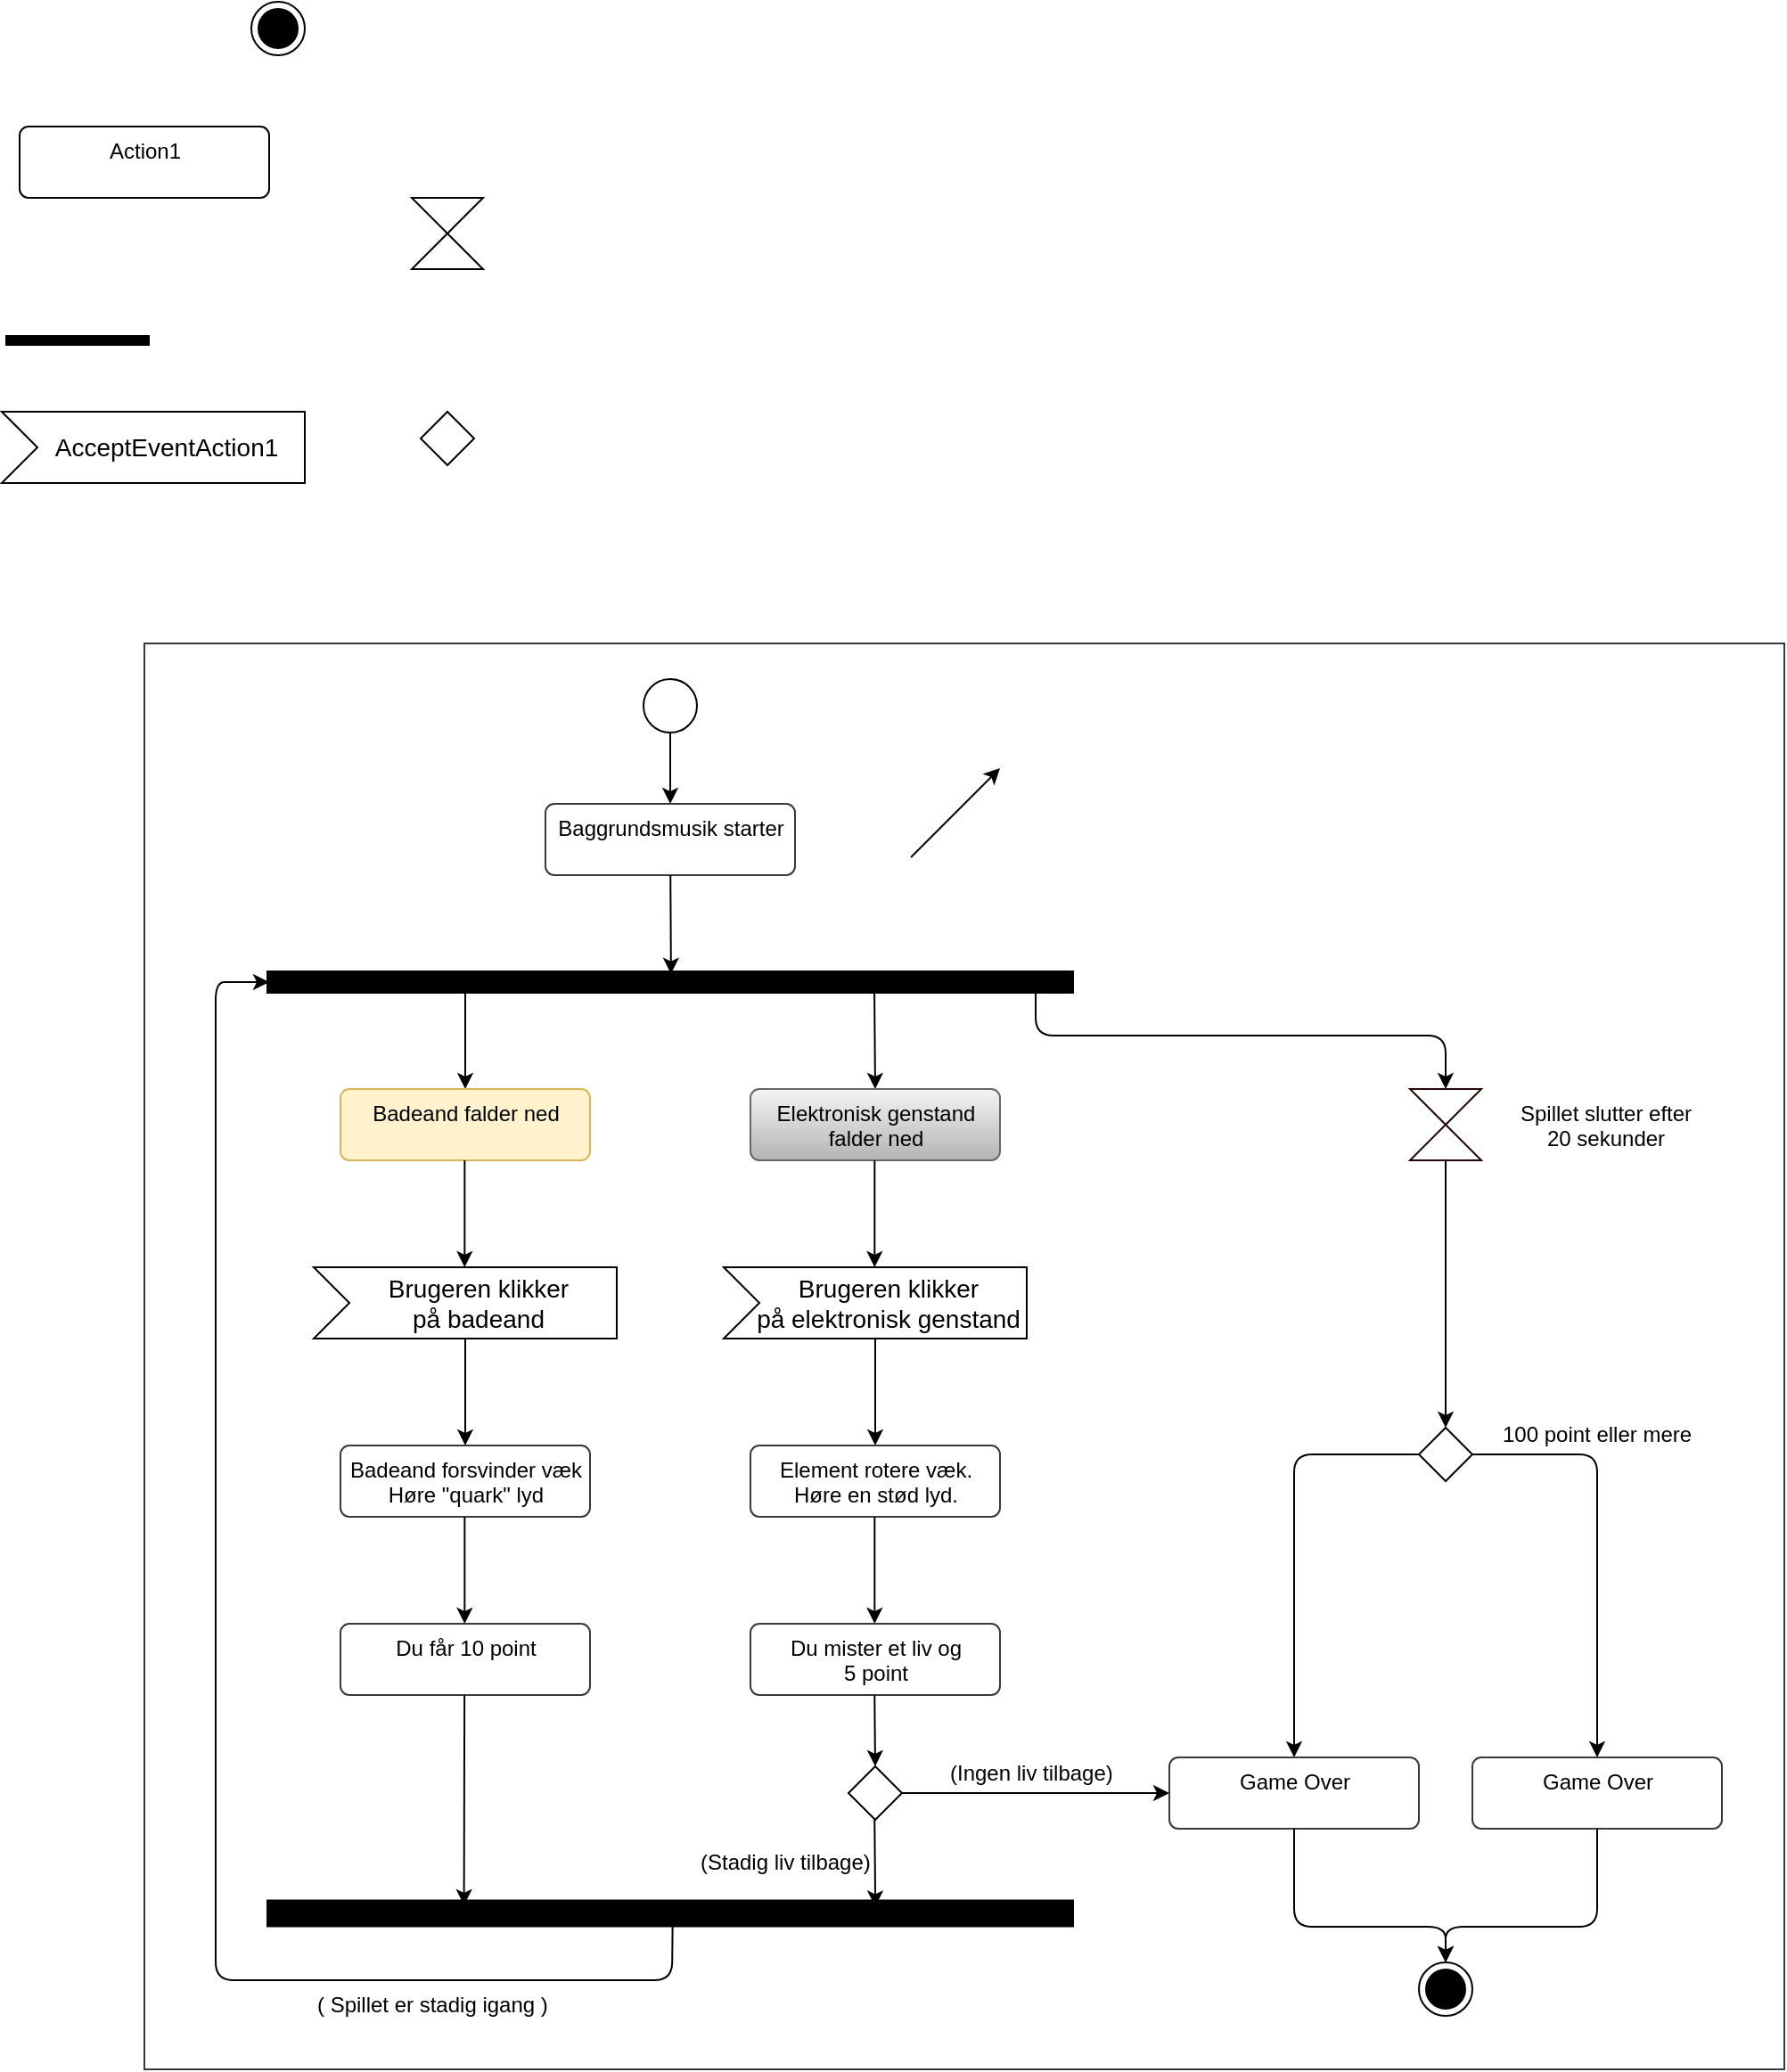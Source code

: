 <mxfile>
    <diagram id="ApjN4JI_ukS9rvS0hl_V" name="Page-1">
        <mxGraphModel dx="1564" dy="1454" grid="1" gridSize="10" guides="1" tooltips="1" connect="1" arrows="1" fold="1" page="1" pageScale="1" pageWidth="827" pageHeight="1169" math="0" shadow="0">
            <root>
                <mxCell id="0"/>
                <mxCell id="1" parent="0"/>
                <mxCell id="12" value="" style="rounded=0;whiteSpace=wrap;html=1;fillColor=#FFFFFF;strokeColor=#36393d;" vertex="1" parent="1">
                    <mxGeometry x="130" y="410" width="920" height="800" as="geometry"/>
                </mxCell>
                <mxCell id="2" value="" style="ellipse;" vertex="1" parent="1">
                    <mxGeometry x="410" y="430" width="30" height="30" as="geometry"/>
                </mxCell>
                <mxCell id="3" value="Action1" style="html=1;align=center;verticalAlign=top;rounded=1;absoluteArcSize=1;arcSize=10;dashed=0;" vertex="1" parent="1">
                    <mxGeometry x="60" y="120" width="140" height="40" as="geometry"/>
                </mxCell>
                <mxCell id="4" value="" style="ellipse;html=1;shape=endState;fillColor=strokeColor;" vertex="1" parent="1">
                    <mxGeometry x="190" y="50" width="30" height="30" as="geometry"/>
                </mxCell>
                <mxCell id="5" value="" style="html=1;points=[];perimeter=orthogonalPerimeter;fillColor=strokeColor;rotation=-90;" vertex="1" parent="1">
                    <mxGeometry x="90" y="200" width="5" height="80" as="geometry"/>
                </mxCell>
                <mxCell id="6" value="AcceptEventAction1" style="html=1;shape=mxgraph.infographic.ribbonSimple;notch1=20;notch2=0;align=center;verticalAlign=middle;fontSize=14;fontStyle=0;fillColor=#FFFFFF;flipH=0;spacingRight=0;spacingLeft=14;" vertex="1" parent="1">
                    <mxGeometry x="50" y="280" width="170" height="40" as="geometry"/>
                </mxCell>
                <mxCell id="7" value="" style="shape=collate;whiteSpace=wrap;html=1;" vertex="1" parent="1">
                    <mxGeometry x="280" y="160" width="40" height="40" as="geometry"/>
                </mxCell>
                <mxCell id="8" value="" style="rhombus;" vertex="1" parent="1">
                    <mxGeometry x="285" y="280" width="30" height="30" as="geometry"/>
                </mxCell>
                <mxCell id="14" value="" style="endArrow=classic;html=1;" edge="1" parent="1">
                    <mxGeometry width="50" height="50" relative="1" as="geometry">
                        <mxPoint x="560" y="530" as="sourcePoint"/>
                        <mxPoint x="610" y="480" as="targetPoint"/>
                    </mxGeometry>
                </mxCell>
                <mxCell id="17" value="" style="endArrow=classic;html=1;strokeColor=#000000;" edge="1" parent="1" source="2" target="18">
                    <mxGeometry width="50" height="50" relative="1" as="geometry">
                        <mxPoint x="430" y="480" as="sourcePoint"/>
                        <mxPoint x="480" y="430" as="targetPoint"/>
                    </mxGeometry>
                </mxCell>
                <mxCell id="18" value="&lt;font color=&quot;#000000&quot;&gt;Baggrundsmusik starter&lt;/font&gt;" style="html=1;align=center;verticalAlign=top;rounded=1;absoluteArcSize=1;arcSize=10;dashed=0;fillColor=#FFFFFF;strokeColor=#36393d;" vertex="1" parent="1">
                    <mxGeometry x="355" y="500" width="140" height="40" as="geometry"/>
                </mxCell>
                <mxCell id="26" value="" style="html=1;points=[];perimeter=orthogonalPerimeter;rotation=-90;strokeWidth=8;fillColor=#000000;strokeColor=#000000;" vertex="1" parent="1">
                    <mxGeometry x="422.5" y="377.5" width="5" height="445" as="geometry"/>
                </mxCell>
                <mxCell id="28" value="" style="endArrow=classic;html=1;strokeColor=#000000;entryX=1.43;entryY=0.501;entryDx=0;entryDy=0;entryPerimeter=0;" edge="1" parent="1" source="18" target="26">
                    <mxGeometry width="50" height="50" relative="1" as="geometry">
                        <mxPoint x="435" y="470" as="sourcePoint"/>
                        <mxPoint x="435" y="510" as="targetPoint"/>
                    </mxGeometry>
                </mxCell>
                <mxCell id="29" value="" style="endArrow=classic;html=1;strokeColor=#000000;entryX=0.5;entryY=0;entryDx=0;entryDy=0;" edge="1" parent="1" target="33">
                    <mxGeometry width="50" height="50" relative="1" as="geometry">
                        <mxPoint x="309.998" y="600" as="sourcePoint"/>
                        <mxPoint x="310.325" y="655.35" as="targetPoint"/>
                    </mxGeometry>
                </mxCell>
                <mxCell id="30" value="" style="endArrow=classic;html=1;strokeColor=#000000;" edge="1" parent="1">
                    <mxGeometry width="50" height="50" relative="1" as="geometry">
                        <mxPoint x="539.478" y="600" as="sourcePoint"/>
                        <mxPoint x="540" y="660" as="targetPoint"/>
                    </mxGeometry>
                </mxCell>
                <mxCell id="33" value="&lt;font color=&quot;#000000&quot;&gt;Badeand falder ned&lt;/font&gt;" style="html=1;align=center;verticalAlign=top;rounded=1;absoluteArcSize=1;arcSize=10;dashed=0;fillColor=#fff2cc;strokeColor=#d6b656;" vertex="1" parent="1">
                    <mxGeometry x="240" y="660" width="140" height="40" as="geometry"/>
                </mxCell>
                <mxCell id="34" value="&lt;font color=&quot;#000000&quot;&gt;Elektronisk genstand &lt;br&gt;falder ned&lt;/font&gt;" style="html=1;align=center;verticalAlign=top;rounded=1;absoluteArcSize=1;arcSize=10;dashed=0;fillColor=#f5f5f5;strokeColor=#666666;gradientColor=#b3b3b3;" vertex="1" parent="1">
                    <mxGeometry x="470" y="660" width="140" height="40" as="geometry"/>
                </mxCell>
                <mxCell id="35" value="" style="endArrow=classic;html=1;strokeColor=#000000;entryX=0.5;entryY=0;entryDx=0;entryDy=0;" edge="1" parent="1">
                    <mxGeometry width="50" height="50" relative="1" as="geometry">
                        <mxPoint x="309.668" y="700" as="sourcePoint"/>
                        <mxPoint x="309.67" y="760" as="targetPoint"/>
                    </mxGeometry>
                </mxCell>
                <mxCell id="36" value="" style="endArrow=classic;html=1;strokeColor=#000000;entryX=0.5;entryY=0;entryDx=0;entryDy=0;" edge="1" parent="1">
                    <mxGeometry width="50" height="50" relative="1" as="geometry">
                        <mxPoint x="539.668" y="700" as="sourcePoint"/>
                        <mxPoint x="539.67" y="760" as="targetPoint"/>
                    </mxGeometry>
                </mxCell>
                <mxCell id="37" value="" style="endArrow=classic;html=1;strokeColor=#000000;entryX=0.5;entryY=0;entryDx=0;entryDy=0;" edge="1" parent="1" target="38">
                    <mxGeometry width="50" height="50" relative="1" as="geometry">
                        <mxPoint x="309.998" y="800" as="sourcePoint"/>
                        <mxPoint x="310.325" y="855.35" as="targetPoint"/>
                    </mxGeometry>
                </mxCell>
                <mxCell id="38" value="&lt;font color=&quot;#000000&quot;&gt;Badeand forsvinder væk&lt;br&gt;Høre &quot;quark&quot; lyd&lt;br&gt;&lt;/font&gt;" style="html=1;align=center;verticalAlign=top;rounded=1;absoluteArcSize=1;arcSize=10;dashed=0;fillColor=#FFFFFF;strokeColor=#36393d;" vertex="1" parent="1">
                    <mxGeometry x="240" y="860" width="140" height="40" as="geometry"/>
                </mxCell>
                <mxCell id="39" value="" style="endArrow=classic;html=1;strokeColor=#000000;entryX=0.5;entryY=0;entryDx=0;entryDy=0;" edge="1" parent="1">
                    <mxGeometry width="50" height="50" relative="1" as="geometry">
                        <mxPoint x="309.668" y="900" as="sourcePoint"/>
                        <mxPoint x="309.67" y="960" as="targetPoint"/>
                    </mxGeometry>
                </mxCell>
                <mxCell id="40" value="&lt;font color=&quot;#000000&quot;&gt;Brugeren klikker &lt;br&gt;på badeand&lt;/font&gt;" style="html=1;shape=mxgraph.infographic.ribbonSimple;notch1=20;notch2=0;align=center;verticalAlign=middle;fontSize=14;fontStyle=0;flipH=0;spacingRight=0;spacingLeft=14;fillColor=#FFFFFF;strokeColor=#000000;" vertex="1" parent="1">
                    <mxGeometry x="225" y="760" width="170" height="40" as="geometry"/>
                </mxCell>
                <mxCell id="41" value="&lt;font color=&quot;#000000&quot;&gt;Du får 10 point&lt;br&gt;&lt;/font&gt;" style="html=1;align=center;verticalAlign=top;rounded=1;absoluteArcSize=1;arcSize=10;dashed=0;fillColor=#FFFFFF;strokeColor=#36393d;" vertex="1" parent="1">
                    <mxGeometry x="240" y="960" width="140" height="40" as="geometry"/>
                </mxCell>
                <mxCell id="42" value="" style="html=1;points=[];perimeter=orthogonalPerimeter;rotation=-90;strokeWidth=8;fillColor=#000000;strokeColor=#000000;" vertex="1" parent="1">
                    <mxGeometry x="421.25" y="900" width="7.5" height="445" as="geometry"/>
                </mxCell>
                <mxCell id="43" value="" style="endArrow=classic;html=1;strokeColor=#000000;entryX=1.1;entryY=0.24;entryDx=0;entryDy=0;entryPerimeter=0;" edge="1" parent="1" target="42">
                    <mxGeometry width="50" height="50" relative="1" as="geometry">
                        <mxPoint x="309.568" y="1000" as="sourcePoint"/>
                        <mxPoint x="310.09" y="1060" as="targetPoint"/>
                    </mxGeometry>
                </mxCell>
                <mxCell id="47" value="" style="endArrow=classic;html=1;strokeColor=#000000;exitX=-0.125;exitY=0.503;exitDx=0;exitDy=0;exitPerimeter=0;" edge="1" parent="1" source="42">
                    <mxGeometry width="50" height="50" relative="1" as="geometry">
                        <mxPoint x="319.568" y="1010" as="sourcePoint"/>
                        <mxPoint x="200" y="600" as="targetPoint"/>
                        <Array as="points">
                            <mxPoint x="426" y="1160"/>
                            <mxPoint x="170" y="1160"/>
                            <mxPoint x="170" y="600"/>
                            <mxPoint x="180" y="600"/>
                        </Array>
                    </mxGeometry>
                </mxCell>
                <mxCell id="48" value="&lt;span style=&quot;color: rgb(0, 0, 0); font-family: Helvetica; font-size: 12px; font-style: normal; font-variant-ligatures: normal; font-variant-caps: normal; font-weight: 400; letter-spacing: normal; orphans: 2; text-align: center; text-indent: 0px; text-transform: none; widows: 2; word-spacing: 0px; -webkit-text-stroke-width: 0px; background-color: rgb(255, 255, 255); text-decoration-thickness: initial; text-decoration-style: initial; text-decoration-color: initial; float: none; display: inline !important;&quot;&gt;( Spillet er stadig igang )&lt;/span&gt;" style="text;whiteSpace=wrap;html=1;fontColor=#000000;" vertex="1" parent="1">
                    <mxGeometry x="225" y="1160" width="150" height="40" as="geometry"/>
                </mxCell>
                <mxCell id="50" value="" style="endArrow=classic;html=1;strokeColor=#000000;entryX=0.5;entryY=0;entryDx=0;entryDy=0;" edge="1" parent="1" target="51">
                    <mxGeometry width="50" height="50" relative="1" as="geometry">
                        <mxPoint x="539.998" y="800" as="sourcePoint"/>
                        <mxPoint x="540.325" y="855.35" as="targetPoint"/>
                    </mxGeometry>
                </mxCell>
                <mxCell id="51" value="&lt;font color=&quot;#000000&quot;&gt;Element rotere væk.&lt;br&gt;Høre en stød lyd.&lt;br&gt;&lt;/font&gt;" style="html=1;align=center;verticalAlign=top;rounded=1;absoluteArcSize=1;arcSize=10;dashed=0;fillColor=#FFFFFF;strokeColor=#36393d;" vertex="1" parent="1">
                    <mxGeometry x="470" y="860" width="140" height="40" as="geometry"/>
                </mxCell>
                <mxCell id="52" value="" style="endArrow=classic;html=1;strokeColor=#000000;entryX=0.5;entryY=0;entryDx=0;entryDy=0;" edge="1" parent="1">
                    <mxGeometry width="50" height="50" relative="1" as="geometry">
                        <mxPoint x="539.668" y="900" as="sourcePoint"/>
                        <mxPoint x="539.67" y="960" as="targetPoint"/>
                    </mxGeometry>
                </mxCell>
                <mxCell id="53" value="&lt;font color=&quot;#000000&quot;&gt;Brugeren klikker &lt;br&gt;på elektronisk genstand&lt;/font&gt;" style="html=1;shape=mxgraph.infographic.ribbonSimple;notch1=20;notch2=0;align=center;verticalAlign=middle;fontSize=14;fontStyle=0;flipH=0;spacingRight=0;spacingLeft=14;fillColor=#FFFFFF;strokeColor=#000000;" vertex="1" parent="1">
                    <mxGeometry x="455" y="760" width="170" height="40" as="geometry"/>
                </mxCell>
                <mxCell id="54" value="&lt;font color=&quot;#000000&quot;&gt;Du mister et liv og &lt;br&gt;5 point&lt;br&gt;&lt;/font&gt;" style="html=1;align=center;verticalAlign=top;rounded=1;absoluteArcSize=1;arcSize=10;dashed=0;fillColor=#FFFFFF;strokeColor=#36393d;" vertex="1" parent="1">
                    <mxGeometry x="470" y="960" width="140" height="40" as="geometry"/>
                </mxCell>
                <mxCell id="60" value="" style="rhombus;strokeColor=#000000;fillColor=#FFFFFF;" vertex="1" parent="1">
                    <mxGeometry x="525" y="1040" width="30" height="30" as="geometry"/>
                </mxCell>
                <mxCell id="62" value="" style="endArrow=classic;html=1;strokeColor=#000000;" edge="1" parent="1">
                    <mxGeometry width="50" height="50" relative="1" as="geometry">
                        <mxPoint x="539.628" y="1000" as="sourcePoint"/>
                        <mxPoint x="540" y="1040" as="targetPoint"/>
                    </mxGeometry>
                </mxCell>
                <mxCell id="63" value="" style="endArrow=classic;html=1;strokeColor=#000000;" edge="1" parent="1" target="42">
                    <mxGeometry width="50" height="50" relative="1" as="geometry">
                        <mxPoint x="539.628" y="1070" as="sourcePoint"/>
                        <mxPoint x="540" y="1110" as="targetPoint"/>
                        <Array as="points">
                            <mxPoint x="540" y="1110"/>
                        </Array>
                    </mxGeometry>
                </mxCell>
                <mxCell id="64" value="&lt;span style=&quot;color: rgb(0, 0, 0); font-family: Helvetica; font-size: 12px; font-style: normal; font-variant-ligatures: normal; font-variant-caps: normal; font-weight: 400; letter-spacing: normal; orphans: 2; text-align: center; text-indent: 0px; text-transform: none; widows: 2; word-spacing: 0px; -webkit-text-stroke-width: 0px; background-color: rgb(255, 255, 255); text-decoration-thickness: initial; text-decoration-style: initial; text-decoration-color: initial; float: none; display: inline !important;&quot;&gt;(Stadig&amp;nbsp;liv tilbage)&lt;/span&gt;" style="text;whiteSpace=wrap;html=1;fontColor=#000000;" vertex="1" parent="1">
                    <mxGeometry x="440" y="1080" width="150" height="40" as="geometry"/>
                </mxCell>
                <mxCell id="66" value="" style="shape=collate;whiteSpace=wrap;html=1;strokeColor=#230606;fillColor=#FFFFFF;" vertex="1" parent="1">
                    <mxGeometry x="840" y="660" width="40" height="40" as="geometry"/>
                </mxCell>
                <mxCell id="68" value="&lt;div style=&quot;text-align: center;&quot;&gt;&lt;span style=&quot;background-color: rgb(255, 255, 255);&quot;&gt;Spillet slutter efter &lt;br&gt;20 sekunder&lt;/span&gt;&lt;/div&gt;" style="text;whiteSpace=wrap;html=1;fontColor=#000000;" vertex="1" parent="1">
                    <mxGeometry x="900" y="660" width="110" height="40" as="geometry"/>
                </mxCell>
                <mxCell id="69" value="" style="endArrow=classic;html=1;strokeColor=#000000;" edge="1" parent="1">
                    <mxGeometry width="50" height="50" relative="1" as="geometry">
                        <mxPoint x="629.998" y="600" as="sourcePoint"/>
                        <mxPoint x="860" y="660" as="targetPoint"/>
                        <Array as="points">
                            <mxPoint x="630" y="630"/>
                            <mxPoint x="860" y="630"/>
                        </Array>
                    </mxGeometry>
                </mxCell>
                <mxCell id="71" value="" style="endArrow=classic;html=1;strokeColor=#000000;entryX=0.5;entryY=0;entryDx=0;entryDy=0;" edge="1" parent="1" target="72">
                    <mxGeometry width="50" height="50" relative="1" as="geometry">
                        <mxPoint x="859.998" y="700" as="sourcePoint"/>
                        <mxPoint x="1090" y="760" as="targetPoint"/>
                        <Array as="points">
                            <mxPoint x="860" y="730"/>
                            <mxPoint x="860" y="830"/>
                        </Array>
                    </mxGeometry>
                </mxCell>
                <mxCell id="72" value="" style="rhombus;strokeColor=#000000;fillColor=#FFFFFF;" vertex="1" parent="1">
                    <mxGeometry x="845" y="850" width="30" height="30" as="geometry"/>
                </mxCell>
                <mxCell id="73" value="" style="endArrow=classic;html=1;strokeColor=#000000;exitX=0;exitY=0.5;exitDx=0;exitDy=0;" edge="1" parent="1" source="72" target="74">
                    <mxGeometry width="50" height="50" relative="1" as="geometry">
                        <mxPoint x="799.998" y="870" as="sourcePoint"/>
                        <mxPoint x="800" y="1020" as="targetPoint"/>
                        <Array as="points">
                            <mxPoint x="775" y="865"/>
                        </Array>
                    </mxGeometry>
                </mxCell>
                <mxCell id="74" value="&lt;font color=&quot;#000000&quot;&gt;Game Over&lt;br&gt;&lt;/font&gt;" style="html=1;align=center;verticalAlign=top;rounded=1;absoluteArcSize=1;arcSize=10;dashed=0;fillColor=#FFFFFF;strokeColor=#36393d;" vertex="1" parent="1">
                    <mxGeometry x="705" y="1035" width="140" height="40" as="geometry"/>
                </mxCell>
                <mxCell id="75" value="" style="endArrow=classic;html=1;strokeColor=#000000;entryX=0;entryY=0.5;entryDx=0;entryDy=0;exitX=1;exitY=0.5;exitDx=0;exitDy=0;" edge="1" parent="1" source="60" target="74">
                    <mxGeometry width="50" height="50" relative="1" as="geometry">
                        <mxPoint x="554.998" y="1060" as="sourcePoint"/>
                        <mxPoint x="555.37" y="1100" as="targetPoint"/>
                    </mxGeometry>
                </mxCell>
                <mxCell id="76" value="" style="endArrow=classic;html=1;strokeColor=#000000;exitX=0.5;exitY=1;exitDx=0;exitDy=0;entryX=0.5;entryY=0;entryDx=0;entryDy=0;" edge="1" parent="1" source="74" target="78">
                    <mxGeometry width="50" height="50" relative="1" as="geometry">
                        <mxPoint x="565" y="1065" as="sourcePoint"/>
                        <mxPoint x="710" y="1065" as="targetPoint"/>
                        <Array as="points">
                            <mxPoint x="775" y="1130"/>
                            <mxPoint x="860" y="1130"/>
                        </Array>
                    </mxGeometry>
                </mxCell>
                <mxCell id="78" value="" style="ellipse;html=1;shape=endState;fillColor=strokeColor;strokeColor=#000000;" vertex="1" parent="1">
                    <mxGeometry x="845" y="1150" width="30" height="30" as="geometry"/>
                </mxCell>
                <mxCell id="80" value="&lt;font color=&quot;#000000&quot;&gt;Game Over&lt;br&gt;&lt;/font&gt;" style="html=1;align=center;verticalAlign=top;rounded=1;absoluteArcSize=1;arcSize=10;dashed=0;fillColor=#FFFFFF;strokeColor=#36393d;" vertex="1" parent="1">
                    <mxGeometry x="875" y="1035" width="140" height="40" as="geometry"/>
                </mxCell>
                <mxCell id="81" value="" style="endArrow=classic;html=1;strokeColor=#000000;entryX=0.5;entryY=0;entryDx=0;entryDy=0;exitX=0.5;exitY=1;exitDx=0;exitDy=0;" edge="1" parent="1" source="80" target="78">
                    <mxGeometry width="50" height="50" relative="1" as="geometry">
                        <mxPoint x="785" y="1085" as="sourcePoint"/>
                        <mxPoint x="870" y="1160" as="targetPoint"/>
                        <Array as="points">
                            <mxPoint x="945" y="1130"/>
                            <mxPoint x="860" y="1130"/>
                        </Array>
                    </mxGeometry>
                </mxCell>
                <mxCell id="82" value="" style="endArrow=classic;html=1;strokeColor=#000000;exitX=1;exitY=0.5;exitDx=0;exitDy=0;entryX=0.5;entryY=0;entryDx=0;entryDy=0;" edge="1" parent="1" source="72" target="80">
                    <mxGeometry width="50" height="50" relative="1" as="geometry">
                        <mxPoint x="855" y="875" as="sourcePoint"/>
                        <mxPoint x="785" y="1045" as="targetPoint"/>
                        <Array as="points">
                            <mxPoint x="945" y="865"/>
                        </Array>
                    </mxGeometry>
                </mxCell>
                <mxCell id="83" value="&lt;span style=&quot;color: rgb(0, 0, 0); font-family: Helvetica; font-size: 12px; font-style: normal; font-variant-ligatures: normal; font-variant-caps: normal; font-weight: 400; letter-spacing: normal; orphans: 2; text-align: center; text-indent: 0px; text-transform: none; widows: 2; word-spacing: 0px; -webkit-text-stroke-width: 0px; background-color: rgb(255, 255, 255); text-decoration-thickness: initial; text-decoration-style: initial; text-decoration-color: initial; float: none; display: inline !important;&quot;&gt;(Ingen liv tilbage)&lt;/span&gt;" style="text;whiteSpace=wrap;html=1;fontColor=#000000;" vertex="1" parent="1">
                    <mxGeometry x="580" y="1030" width="150" height="40" as="geometry"/>
                </mxCell>
                <mxCell id="85" value="&lt;span style=&quot;color: rgb(0, 0, 0); font-family: Helvetica; font-size: 12px; font-style: normal; font-variant-ligatures: normal; font-variant-caps: normal; font-weight: 400; letter-spacing: normal; orphans: 2; text-align: center; text-indent: 0px; text-transform: none; widows: 2; word-spacing: 0px; -webkit-text-stroke-width: 0px; background-color: rgb(255, 255, 255); text-decoration-thickness: initial; text-decoration-style: initial; text-decoration-color: initial; float: none; display: inline !important;&quot;&gt;100 point eller mere&lt;/span&gt;" style="text;whiteSpace=wrap;html=1;fontColor=#000000;" vertex="1" parent="1">
                    <mxGeometry x="890" y="840" width="150" height="40" as="geometry"/>
                </mxCell>
            </root>
        </mxGraphModel>
    </diagram>
</mxfile>